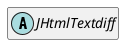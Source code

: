 @startuml
set namespaceSeparator \\
hide members
hide << alias >> circle

abstract class JHtmlTextdiff
@enduml
